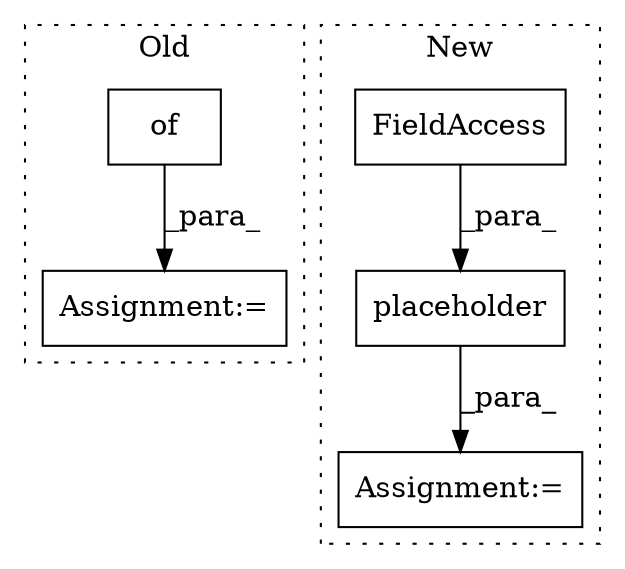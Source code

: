 digraph G {
subgraph cluster0 {
1 [label="of" a="32" s="38180,38210" l="3,1" shape="box"];
4 [label="Assignment:=" a="7" s="38103" l="1" shape="box"];
label = "Old";
style="dotted";
}
subgraph cluster1 {
2 [label="placeholder" a="32" s="37878,37942" l="12,1" shape="box"];
3 [label="FieldAccess" a="22" s="37890" l="18" shape="box"];
5 [label="Assignment:=" a="7" s="37866" l="1" shape="box"];
label = "New";
style="dotted";
}
1 -> 4 [label="_para_"];
2 -> 5 [label="_para_"];
3 -> 2 [label="_para_"];
}